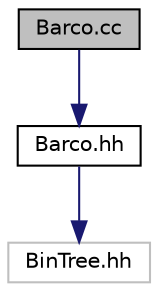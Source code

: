 digraph "Barco.cc"
{
 // LATEX_PDF_SIZE
  edge [fontname="Helvetica",fontsize="10",labelfontname="Helvetica",labelfontsize="10"];
  node [fontname="Helvetica",fontsize="10",shape=record];
  Node1 [label="Barco.cc",height=0.2,width=0.4,color="black", fillcolor="grey75", style="filled", fontcolor="black",tooltip=" "];
  Node1 -> Node2 [color="midnightblue",fontsize="10",style="solid",fontname="Helvetica"];
  Node2 [label="Barco.hh",height=0.2,width=0.4,color="black", fillcolor="white", style="filled",URL="$Barco_8hh.html",tooltip="Especificación de la clase Ciudad."];
  Node2 -> Node3 [color="midnightblue",fontsize="10",style="solid",fontname="Helvetica"];
  Node3 [label="BinTree.hh",height=0.2,width=0.4,color="grey75", fillcolor="white", style="filled",tooltip=" "];
}
